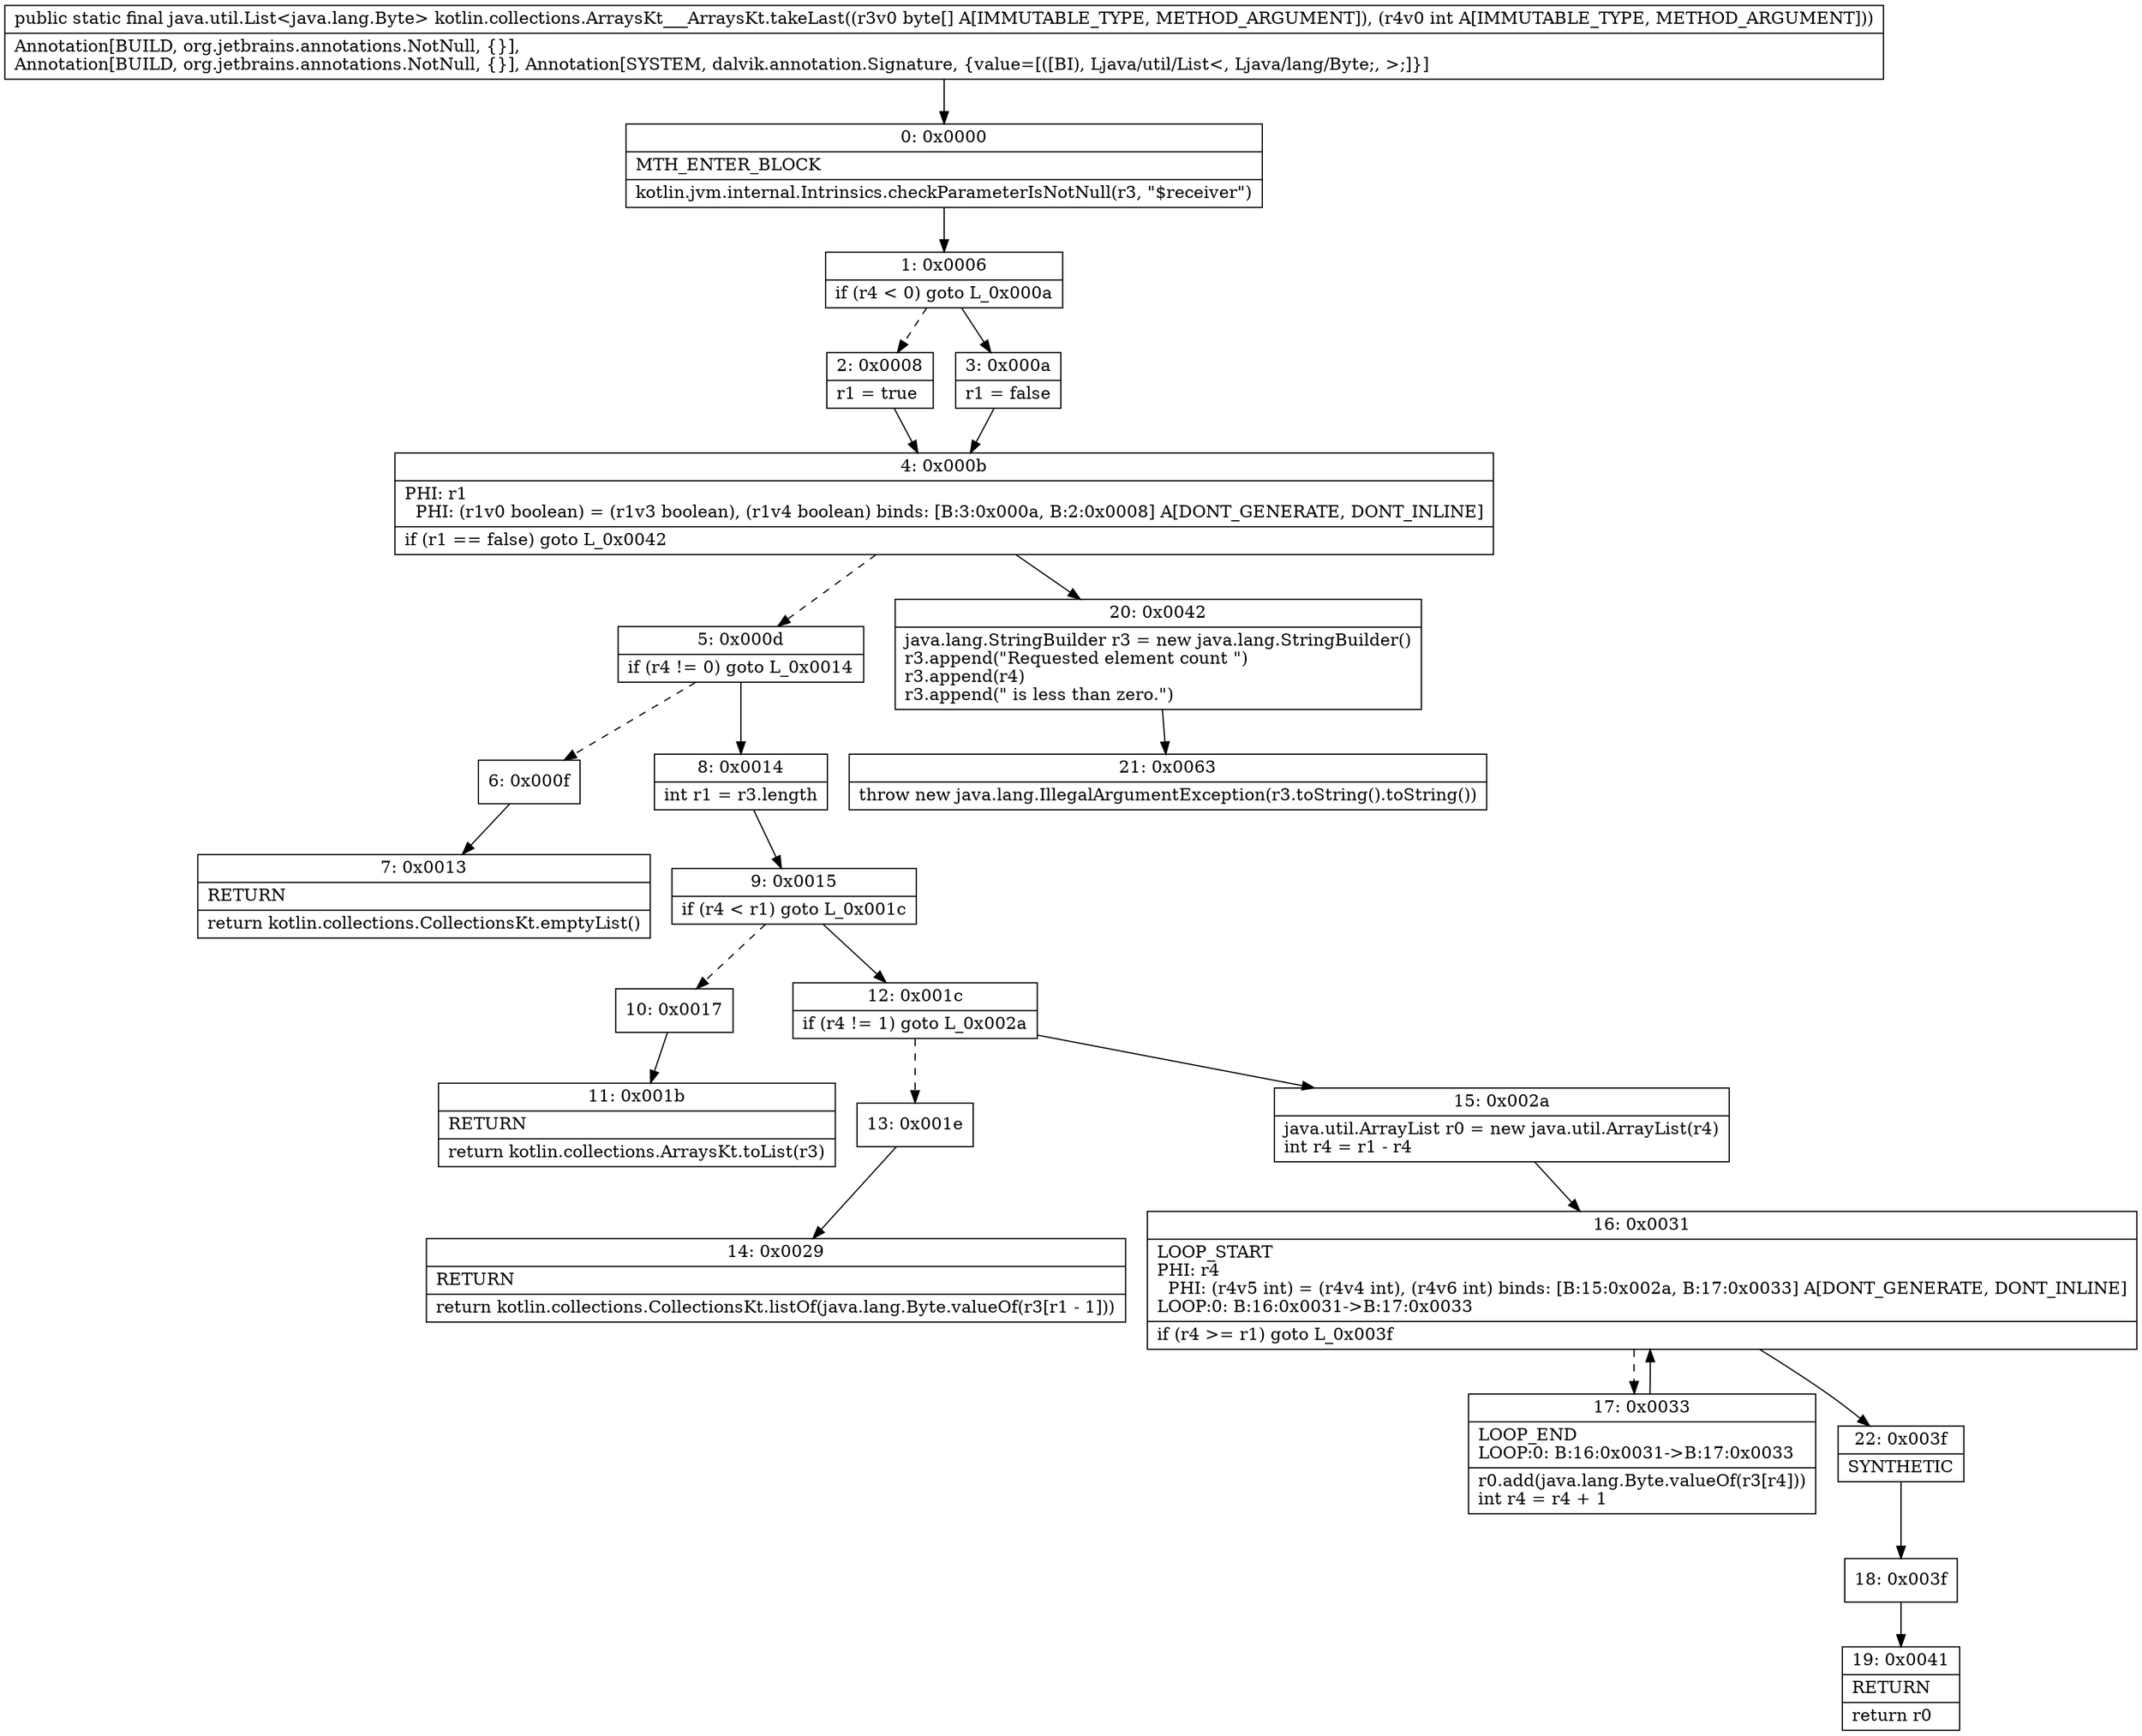 digraph "CFG forkotlin.collections.ArraysKt___ArraysKt.takeLast([BI)Ljava\/util\/List;" {
Node_0 [shape=record,label="{0\:\ 0x0000|MTH_ENTER_BLOCK\l|kotlin.jvm.internal.Intrinsics.checkParameterIsNotNull(r3, \"$receiver\")\l}"];
Node_1 [shape=record,label="{1\:\ 0x0006|if (r4 \< 0) goto L_0x000a\l}"];
Node_2 [shape=record,label="{2\:\ 0x0008|r1 = true\l}"];
Node_3 [shape=record,label="{3\:\ 0x000a|r1 = false\l}"];
Node_4 [shape=record,label="{4\:\ 0x000b|PHI: r1 \l  PHI: (r1v0 boolean) = (r1v3 boolean), (r1v4 boolean) binds: [B:3:0x000a, B:2:0x0008] A[DONT_GENERATE, DONT_INLINE]\l|if (r1 == false) goto L_0x0042\l}"];
Node_5 [shape=record,label="{5\:\ 0x000d|if (r4 != 0) goto L_0x0014\l}"];
Node_6 [shape=record,label="{6\:\ 0x000f}"];
Node_7 [shape=record,label="{7\:\ 0x0013|RETURN\l|return kotlin.collections.CollectionsKt.emptyList()\l}"];
Node_8 [shape=record,label="{8\:\ 0x0014|int r1 = r3.length\l}"];
Node_9 [shape=record,label="{9\:\ 0x0015|if (r4 \< r1) goto L_0x001c\l}"];
Node_10 [shape=record,label="{10\:\ 0x0017}"];
Node_11 [shape=record,label="{11\:\ 0x001b|RETURN\l|return kotlin.collections.ArraysKt.toList(r3)\l}"];
Node_12 [shape=record,label="{12\:\ 0x001c|if (r4 != 1) goto L_0x002a\l}"];
Node_13 [shape=record,label="{13\:\ 0x001e}"];
Node_14 [shape=record,label="{14\:\ 0x0029|RETURN\l|return kotlin.collections.CollectionsKt.listOf(java.lang.Byte.valueOf(r3[r1 \- 1]))\l}"];
Node_15 [shape=record,label="{15\:\ 0x002a|java.util.ArrayList r0 = new java.util.ArrayList(r4)\lint r4 = r1 \- r4\l}"];
Node_16 [shape=record,label="{16\:\ 0x0031|LOOP_START\lPHI: r4 \l  PHI: (r4v5 int) = (r4v4 int), (r4v6 int) binds: [B:15:0x002a, B:17:0x0033] A[DONT_GENERATE, DONT_INLINE]\lLOOP:0: B:16:0x0031\-\>B:17:0x0033\l|if (r4 \>= r1) goto L_0x003f\l}"];
Node_17 [shape=record,label="{17\:\ 0x0033|LOOP_END\lLOOP:0: B:16:0x0031\-\>B:17:0x0033\l|r0.add(java.lang.Byte.valueOf(r3[r4]))\lint r4 = r4 + 1\l}"];
Node_18 [shape=record,label="{18\:\ 0x003f}"];
Node_19 [shape=record,label="{19\:\ 0x0041|RETURN\l|return r0\l}"];
Node_20 [shape=record,label="{20\:\ 0x0042|java.lang.StringBuilder r3 = new java.lang.StringBuilder()\lr3.append(\"Requested element count \")\lr3.append(r4)\lr3.append(\" is less than zero.\")\l}"];
Node_21 [shape=record,label="{21\:\ 0x0063|throw new java.lang.IllegalArgumentException(r3.toString().toString())\l}"];
Node_22 [shape=record,label="{22\:\ 0x003f|SYNTHETIC\l}"];
MethodNode[shape=record,label="{public static final java.util.List\<java.lang.Byte\> kotlin.collections.ArraysKt___ArraysKt.takeLast((r3v0 byte[] A[IMMUTABLE_TYPE, METHOD_ARGUMENT]), (r4v0 int A[IMMUTABLE_TYPE, METHOD_ARGUMENT]))  | Annotation[BUILD, org.jetbrains.annotations.NotNull, \{\}], \lAnnotation[BUILD, org.jetbrains.annotations.NotNull, \{\}], Annotation[SYSTEM, dalvik.annotation.Signature, \{value=[([BI), Ljava\/util\/List\<, Ljava\/lang\/Byte;, \>;]\}]\l}"];
MethodNode -> Node_0;
Node_0 -> Node_1;
Node_1 -> Node_2[style=dashed];
Node_1 -> Node_3;
Node_2 -> Node_4;
Node_3 -> Node_4;
Node_4 -> Node_5[style=dashed];
Node_4 -> Node_20;
Node_5 -> Node_6[style=dashed];
Node_5 -> Node_8;
Node_6 -> Node_7;
Node_8 -> Node_9;
Node_9 -> Node_10[style=dashed];
Node_9 -> Node_12;
Node_10 -> Node_11;
Node_12 -> Node_13[style=dashed];
Node_12 -> Node_15;
Node_13 -> Node_14;
Node_15 -> Node_16;
Node_16 -> Node_17[style=dashed];
Node_16 -> Node_22;
Node_17 -> Node_16;
Node_18 -> Node_19;
Node_20 -> Node_21;
Node_22 -> Node_18;
}


